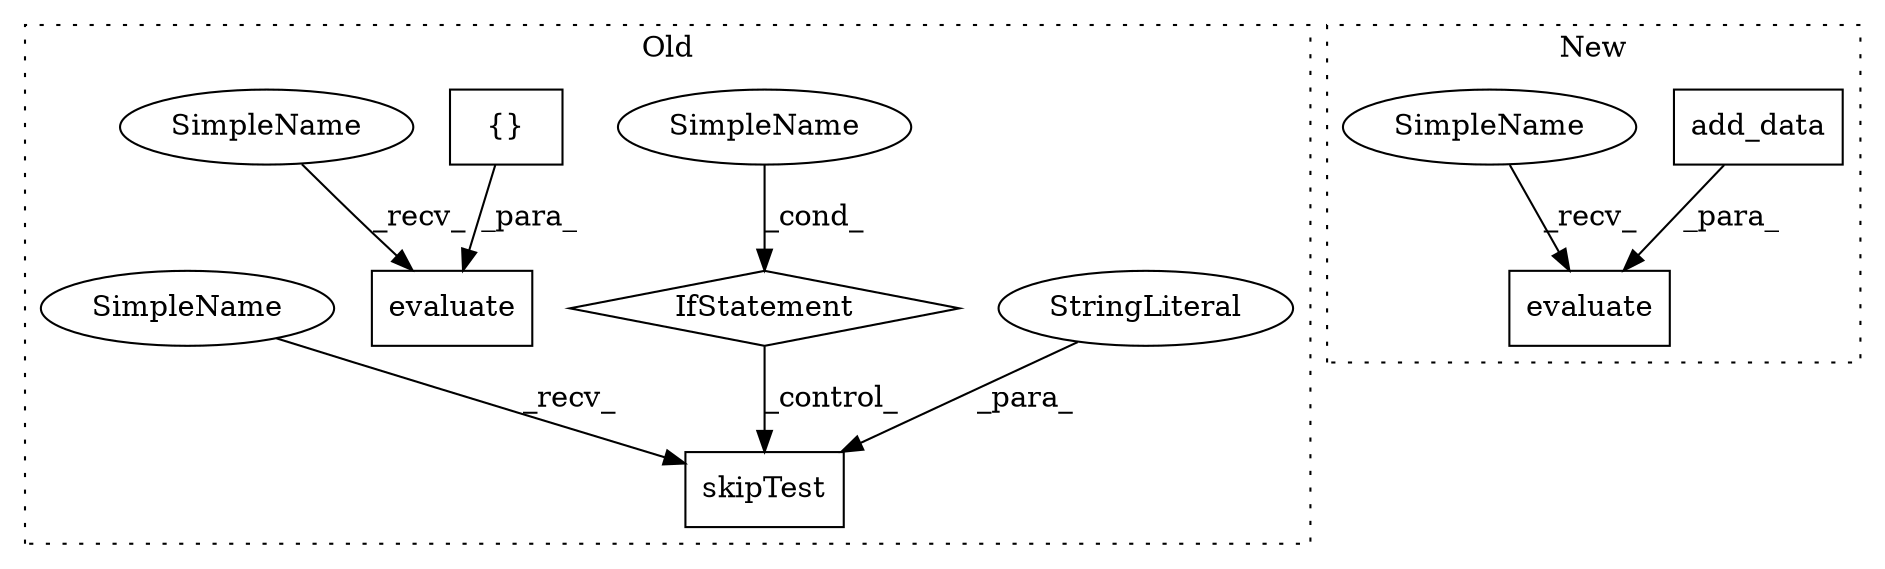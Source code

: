digraph G {
subgraph cluster0 {
1 [label="{}" a="4" s="9785,9800" l="1,1" shape="box"];
3 [label="evaluate" a="32" s="9767,9801" l="9,1" shape="box"];
5 [label="skipTest" a="32" s="9048,9070" l="9,1" shape="box"];
6 [label="StringLiteral" a="45" s="9057" l="13" shape="ellipse"];
7 [label="SimpleName" a="42" s="" l="" shape="ellipse"];
8 [label="IfStatement" a="25" s="8999,9033" l="4,2" shape="diamond"];
9 [label="SimpleName" a="42" s="9762" l="4" shape="ellipse"];
10 [label="SimpleName" a="42" s="9043" l="4" shape="ellipse"];
label = "Old";
style="dotted";
}
subgraph cluster1 {
2 [label="add_data" a="32" s="9531" l="10" shape="box"];
4 [label="evaluate" a="32" s="9522,9541" l="9,1" shape="box"];
11 [label="SimpleName" a="42" s="9517" l="4" shape="ellipse"];
label = "New";
style="dotted";
}
1 -> 3 [label="_para_"];
2 -> 4 [label="_para_"];
6 -> 5 [label="_para_"];
7 -> 8 [label="_cond_"];
8 -> 5 [label="_control_"];
9 -> 3 [label="_recv_"];
10 -> 5 [label="_recv_"];
11 -> 4 [label="_recv_"];
}